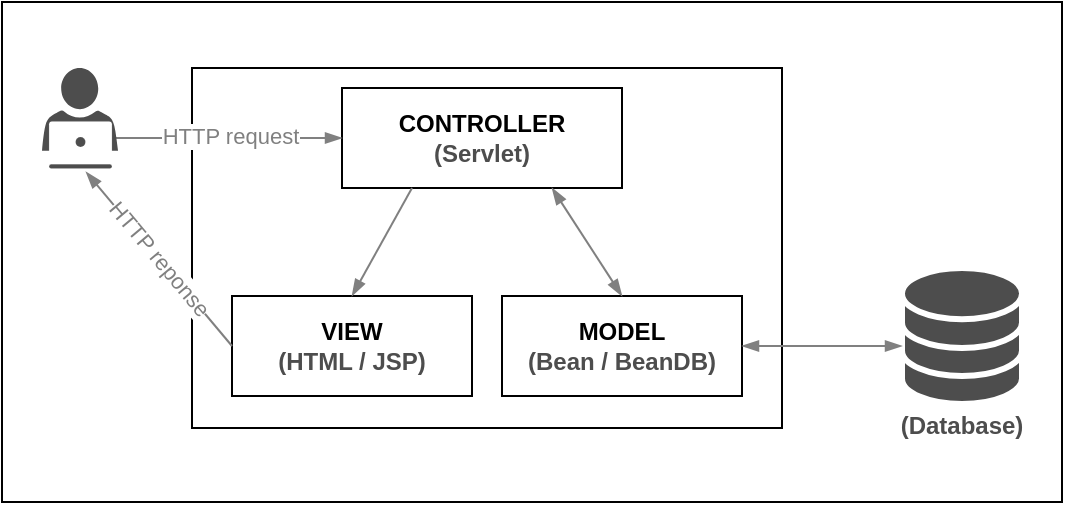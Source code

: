 <mxfile version="16.6.4" type="google"><diagram id="HP7XQ71mvflBGO9DU8OU" name="MVC-ServletsJSP"><mxGraphModel dx="813" dy="467" grid="0" gridSize="10" guides="0" tooltips="0" connect="1" arrows="1" fold="1" page="1" pageScale="1" pageWidth="850" pageHeight="1100" math="0" shadow="0"><root><mxCell id="0"/><mxCell id="1" parent="0"/><mxCell id="D4_eWrin4bUK8sv8gqWc-3" value="" style="group" parent="1" vertex="1" connectable="0"><mxGeometry x="160" y="425" width="530" height="250" as="geometry"/></mxCell><mxCell id="D4_eWrin4bUK8sv8gqWc-2" value="" style="rounded=0;whiteSpace=wrap;html=1;" parent="D4_eWrin4bUK8sv8gqWc-3" vertex="1"><mxGeometry width="530" height="250" as="geometry"/></mxCell><mxCell id="CHdW2XzUY51guaZrfI5q-21" value="" style="rounded=0;whiteSpace=wrap;html=1;strokeColor=#000000;strokeWidth=1;fillColor=none;" parent="D4_eWrin4bUK8sv8gqWc-3" vertex="1"><mxGeometry x="95" y="33" width="295" height="180" as="geometry"/></mxCell><mxCell id="CHdW2XzUY51guaZrfI5q-15" value="&lt;div&gt;&lt;b&gt;VIEW&lt;/b&gt;&lt;/div&gt;&lt;div&gt;&lt;b&gt;&lt;font color=&quot;#4D4D4D&quot;&gt;(HTML / JSP)&lt;/font&gt;&lt;br&gt;&lt;/b&gt;&lt;/div&gt;" style="rounded=0;whiteSpace=wrap;html=1;strokeColor=#000000;strokeWidth=1;fillColor=#FFFFFF;" parent="D4_eWrin4bUK8sv8gqWc-3" vertex="1"><mxGeometry x="115" y="147" width="120" height="50" as="geometry"/></mxCell><mxCell id="CHdW2XzUY51guaZrfI5q-18" value="&lt;div&gt;&lt;b&gt;MODEL&lt;/b&gt;&lt;/div&gt;&lt;div&gt;&lt;font color=&quot;#4D4D4D&quot;&gt;&lt;b&gt;(Bean / BeanDB)&lt;/b&gt;&lt;/font&gt;&lt;br&gt;&lt;/div&gt;" style="rounded=0;whiteSpace=wrap;html=1;strokeColor=#000000;strokeWidth=1;fillColor=#FFFFFF;" parent="D4_eWrin4bUK8sv8gqWc-3" vertex="1"><mxGeometry x="250" y="147" width="120" height="50" as="geometry"/></mxCell><mxCell id="CHdW2XzUY51guaZrfI5q-19" value="&lt;div&gt;&lt;b&gt;CONTROLLER&lt;/b&gt;&lt;/div&gt;&lt;div&gt;&lt;font color=&quot;#4D4D4D&quot;&gt;&lt;b&gt;(Servlet)&lt;/b&gt;&lt;/font&gt;&lt;br&gt;&lt;/div&gt;" style="rounded=0;whiteSpace=wrap;html=1;strokeColor=#000000;strokeWidth=1;fillColor=#FFFFFF;" parent="D4_eWrin4bUK8sv8gqWc-3" vertex="1"><mxGeometry x="170" y="43" width="140" height="50" as="geometry"/></mxCell><mxCell id="CHdW2XzUY51guaZrfI5q-22" value="" style="endArrow=blockThin;html=1;rounded=0;exitX=0.75;exitY=1;exitDx=0;exitDy=0;entryX=0.5;entryY=0;entryDx=0;entryDy=0;endFill=1;strokeColor=#808080;startArrow=blockThin;startFill=1;" parent="D4_eWrin4bUK8sv8gqWc-3" source="CHdW2XzUY51guaZrfI5q-19" target="CHdW2XzUY51guaZrfI5q-18" edge="1"><mxGeometry width="50" height="50" relative="1" as="geometry"><mxPoint x="360" y="83" as="sourcePoint"/><mxPoint x="410" y="33" as="targetPoint"/></mxGeometry></mxCell><mxCell id="CHdW2XzUY51guaZrfI5q-23" value="" style="endArrow=blockThin;html=1;rounded=0;exitX=0.25;exitY=1;exitDx=0;exitDy=0;entryX=0.5;entryY=0;entryDx=0;entryDy=0;endFill=1;strokeColor=#808080;" parent="D4_eWrin4bUK8sv8gqWc-3" source="CHdW2XzUY51guaZrfI5q-19" target="CHdW2XzUY51guaZrfI5q-15" edge="1"><mxGeometry width="50" height="50" relative="1" as="geometry"><mxPoint x="250" y="103" as="sourcePoint"/><mxPoint x="320" y="157" as="targetPoint"/></mxGeometry></mxCell><mxCell id="CHdW2XzUY51guaZrfI5q-54" value="" style="group" parent="D4_eWrin4bUK8sv8gqWc-3" vertex="1" connectable="0"><mxGeometry x="450" y="133" width="60" height="68" as="geometry"/></mxCell><mxCell id="CHdW2XzUY51guaZrfI5q-50" value="" style="shape=cylinder3;whiteSpace=wrap;html=1;boundedLbl=1;backgroundOutline=1;size=12.8;strokeColor=#FFFFFF;strokeWidth=3;fillColor=#4D4D4D;" parent="CHdW2XzUY51guaZrfI5q-54" vertex="1"><mxGeometry y="28" width="60" height="40" as="geometry"/></mxCell><mxCell id="CHdW2XzUY51guaZrfI5q-51" value="" style="shape=cylinder3;whiteSpace=wrap;html=1;boundedLbl=1;backgroundOutline=1;size=12.8;strokeColor=#FFFFFF;strokeWidth=3;fillColor=#4D4D4D;" parent="CHdW2XzUY51guaZrfI5q-54" vertex="1"><mxGeometry y="14" width="60" height="40" as="geometry"/></mxCell><mxCell id="CHdW2XzUY51guaZrfI5q-52" value="" style="shape=cylinder3;whiteSpace=wrap;html=1;boundedLbl=1;backgroundOutline=1;size=12.8;strokeColor=#FFFFFF;strokeWidth=3;fillColor=#4D4D4D;" parent="CHdW2XzUY51guaZrfI5q-54" vertex="1"><mxGeometry width="60" height="40" as="geometry"/></mxCell><mxCell id="CHdW2XzUY51guaZrfI5q-74" value="" style="endArrow=blockThin;html=1;rounded=0;fontColor=#4D4D4D;exitX=1;exitY=0.414;exitDx=0;exitDy=0;entryX=0;entryY=0.5;entryDx=0;entryDy=0;endFill=1;exitPerimeter=0;strokeColor=#808080;" parent="D4_eWrin4bUK8sv8gqWc-3" source="CHdW2XzUY51guaZrfI5q-56" target="CHdW2XzUY51guaZrfI5q-19" edge="1"><mxGeometry width="50" height="50" relative="1" as="geometry"><mxPoint x="250" y="133" as="sourcePoint"/><mxPoint x="300" y="83" as="targetPoint"/></mxGeometry></mxCell><mxCell id="mdD9ANXls2Xt_IRR7Hvk-3" value="HTTP request" style="edgeLabel;html=1;align=center;verticalAlign=middle;resizable=0;points=[];fontColor=#808080;" vertex="1" connectable="0" parent="CHdW2XzUY51guaZrfI5q-74"><mxGeometry x="0.028" y="1" relative="1" as="geometry"><mxPoint as="offset"/></mxGeometry></mxCell><mxCell id="CHdW2XzUY51guaZrfI5q-25" value="" style="sketch=0;pointerEvents=1;shadow=0;dashed=0;html=1;strokeColor=none;labelPosition=center;verticalLabelPosition=bottom;verticalAlign=top;outlineConnect=0;align=center;shape=mxgraph.office.users.user;fillColor=#4D4D4D;fontColor=#4D4D4D;" parent="D4_eWrin4bUK8sv8gqWc-3" vertex="1"><mxGeometry x="20" y="33" width="38.01" height="41.322" as="geometry"/></mxCell><mxCell id="CHdW2XzUY51guaZrfI5q-56" value="" style="rounded=1;whiteSpace=wrap;html=1;fontColor=#4D4D4D;strokeColor=#FFFFFF;strokeWidth=0;fillColor=#FFFFFF;gradientColor=none;arcSize=7;" parent="D4_eWrin4bUK8sv8gqWc-3" vertex="1"><mxGeometry x="23.305" y="59.446" width="31.4" height="20.661" as="geometry"/></mxCell><mxCell id="CHdW2XzUY51guaZrfI5q-57" value="" style="rounded=1;whiteSpace=wrap;html=1;fontColor=#4D4D4D;strokeColor=#FFFFFF;strokeWidth=0;fillColor=#4D4D4D;gradientColor=none;arcSize=50;" parent="D4_eWrin4bUK8sv8gqWc-3" vertex="1"><mxGeometry x="23.305" y="80.934" width="31.4" height="2.066" as="geometry"/></mxCell><mxCell id="CHdW2XzUY51guaZrfI5q-59" value="" style="ellipse;whiteSpace=wrap;html=1;aspect=fixed;fontColor=#4D4D4D;strokeColor=#FFFFFF;strokeWidth=0;fillColor=#4D4D4D;gradientColor=none;" parent="D4_eWrin4bUK8sv8gqWc-3" vertex="1"><mxGeometry x="36.526" y="67.298" width="4.958" height="4.958" as="geometry"/></mxCell><mxCell id="CHdW2XzUY51guaZrfI5q-75" value="" style="endArrow=blockThin;html=1;rounded=0;fontColor=#4D4D4D;endFill=1;exitX=0;exitY=0.5;exitDx=0;exitDy=0;strokeColor=#808080;" parent="D4_eWrin4bUK8sv8gqWc-3" source="CHdW2XzUY51guaZrfI5q-15" edge="1"><mxGeometry width="50" height="50" relative="1" as="geometry"><mxPoint x="53" y="186" as="sourcePoint"/><mxPoint x="42" y="85" as="targetPoint"/></mxGeometry></mxCell><mxCell id="mdD9ANXls2Xt_IRR7Hvk-5" value="HTTP reponse" style="edgeLabel;html=1;align=center;verticalAlign=middle;resizable=0;points=[];fontColor=#808080;rotation=50;" vertex="1" connectable="0" parent="CHdW2XzUY51guaZrfI5q-75"><mxGeometry x="0.015" y="-1" relative="1" as="geometry"><mxPoint as="offset"/></mxGeometry></mxCell><mxCell id="CHdW2XzUY51guaZrfI5q-76" value="&lt;b&gt;&lt;font color=&quot;#4D4D4D&quot;&gt;(Database)&lt;/font&gt;&lt;/b&gt;" style="text;html=1;strokeColor=none;fillColor=none;align=center;verticalAlign=middle;whiteSpace=wrap;rounded=0;fontColor=default;strokeWidth=1;" parent="D4_eWrin4bUK8sv8gqWc-3" vertex="1"><mxGeometry x="450" y="197" width="60" height="30" as="geometry"/></mxCell><mxCell id="mdD9ANXls2Xt_IRR7Hvk-6" value="" style="endArrow=blockThin;html=1;rounded=0;fontColor=#4D4D4D;exitX=1;exitY=0.5;exitDx=0;exitDy=0;endFill=1;strokeColor=#808080;startArrow=blockThin;startFill=1;" edge="1" parent="D4_eWrin4bUK8sv8gqWc-3" source="CHdW2XzUY51guaZrfI5q-18"><mxGeometry width="50" height="50" relative="1" as="geometry"><mxPoint x="530" y="597" as="sourcePoint"/><mxPoint x="450" y="172" as="targetPoint"/></mxGeometry></mxCell></root></mxGraphModel></diagram></mxfile>